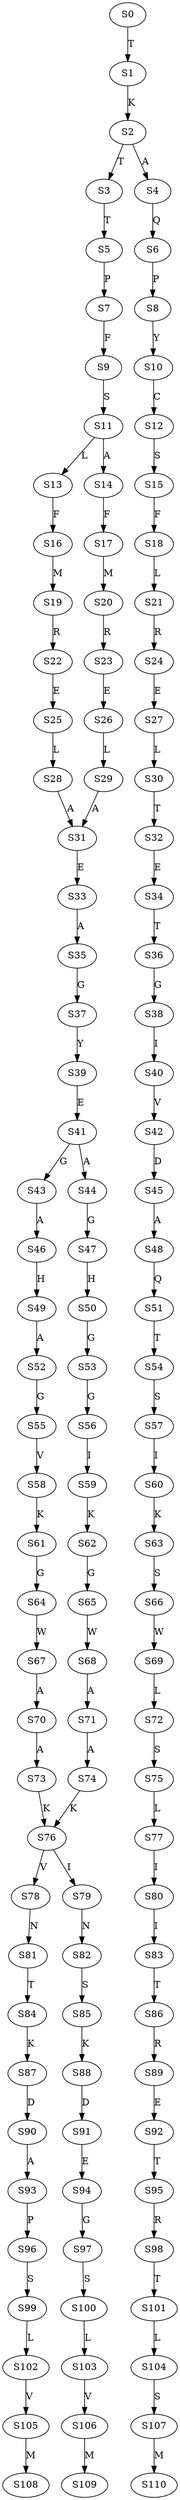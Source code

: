strict digraph  {
	S0 -> S1 [ label = T ];
	S1 -> S2 [ label = K ];
	S2 -> S3 [ label = T ];
	S2 -> S4 [ label = A ];
	S3 -> S5 [ label = T ];
	S4 -> S6 [ label = Q ];
	S5 -> S7 [ label = P ];
	S6 -> S8 [ label = P ];
	S7 -> S9 [ label = F ];
	S8 -> S10 [ label = Y ];
	S9 -> S11 [ label = S ];
	S10 -> S12 [ label = C ];
	S11 -> S13 [ label = L ];
	S11 -> S14 [ label = A ];
	S12 -> S15 [ label = S ];
	S13 -> S16 [ label = F ];
	S14 -> S17 [ label = F ];
	S15 -> S18 [ label = F ];
	S16 -> S19 [ label = M ];
	S17 -> S20 [ label = M ];
	S18 -> S21 [ label = L ];
	S19 -> S22 [ label = R ];
	S20 -> S23 [ label = R ];
	S21 -> S24 [ label = R ];
	S22 -> S25 [ label = E ];
	S23 -> S26 [ label = E ];
	S24 -> S27 [ label = E ];
	S25 -> S28 [ label = L ];
	S26 -> S29 [ label = L ];
	S27 -> S30 [ label = L ];
	S28 -> S31 [ label = A ];
	S29 -> S31 [ label = A ];
	S30 -> S32 [ label = T ];
	S31 -> S33 [ label = E ];
	S32 -> S34 [ label = E ];
	S33 -> S35 [ label = A ];
	S34 -> S36 [ label = T ];
	S35 -> S37 [ label = G ];
	S36 -> S38 [ label = G ];
	S37 -> S39 [ label = Y ];
	S38 -> S40 [ label = I ];
	S39 -> S41 [ label = E ];
	S40 -> S42 [ label = V ];
	S41 -> S43 [ label = G ];
	S41 -> S44 [ label = A ];
	S42 -> S45 [ label = D ];
	S43 -> S46 [ label = A ];
	S44 -> S47 [ label = G ];
	S45 -> S48 [ label = A ];
	S46 -> S49 [ label = H ];
	S47 -> S50 [ label = H ];
	S48 -> S51 [ label = Q ];
	S49 -> S52 [ label = A ];
	S50 -> S53 [ label = G ];
	S51 -> S54 [ label = T ];
	S52 -> S55 [ label = G ];
	S53 -> S56 [ label = G ];
	S54 -> S57 [ label = S ];
	S55 -> S58 [ label = V ];
	S56 -> S59 [ label = I ];
	S57 -> S60 [ label = I ];
	S58 -> S61 [ label = K ];
	S59 -> S62 [ label = K ];
	S60 -> S63 [ label = K ];
	S61 -> S64 [ label = G ];
	S62 -> S65 [ label = G ];
	S63 -> S66 [ label = S ];
	S64 -> S67 [ label = W ];
	S65 -> S68 [ label = W ];
	S66 -> S69 [ label = W ];
	S67 -> S70 [ label = A ];
	S68 -> S71 [ label = A ];
	S69 -> S72 [ label = L ];
	S70 -> S73 [ label = A ];
	S71 -> S74 [ label = A ];
	S72 -> S75 [ label = S ];
	S73 -> S76 [ label = K ];
	S74 -> S76 [ label = K ];
	S75 -> S77 [ label = L ];
	S76 -> S78 [ label = V ];
	S76 -> S79 [ label = I ];
	S77 -> S80 [ label = I ];
	S78 -> S81 [ label = N ];
	S79 -> S82 [ label = N ];
	S80 -> S83 [ label = I ];
	S81 -> S84 [ label = T ];
	S82 -> S85 [ label = S ];
	S83 -> S86 [ label = T ];
	S84 -> S87 [ label = K ];
	S85 -> S88 [ label = K ];
	S86 -> S89 [ label = R ];
	S87 -> S90 [ label = D ];
	S88 -> S91 [ label = D ];
	S89 -> S92 [ label = E ];
	S90 -> S93 [ label = A ];
	S91 -> S94 [ label = E ];
	S92 -> S95 [ label = T ];
	S93 -> S96 [ label = P ];
	S94 -> S97 [ label = G ];
	S95 -> S98 [ label = R ];
	S96 -> S99 [ label = S ];
	S97 -> S100 [ label = S ];
	S98 -> S101 [ label = T ];
	S99 -> S102 [ label = L ];
	S100 -> S103 [ label = L ];
	S101 -> S104 [ label = L ];
	S102 -> S105 [ label = V ];
	S103 -> S106 [ label = V ];
	S104 -> S107 [ label = S ];
	S105 -> S108 [ label = M ];
	S106 -> S109 [ label = M ];
	S107 -> S110 [ label = M ];
}
